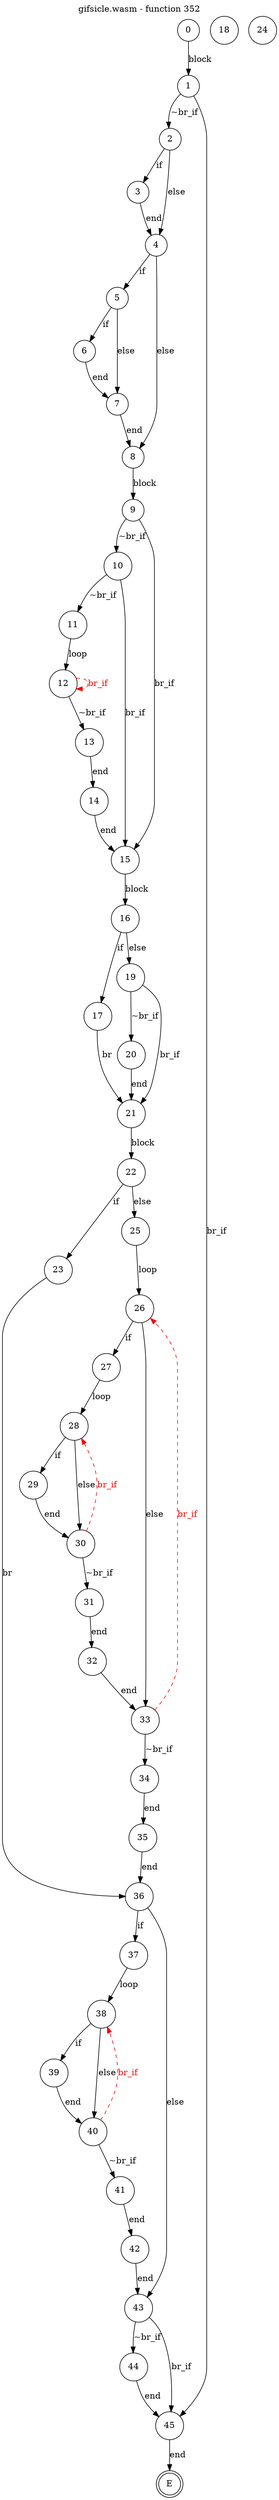 digraph finite_state_machine {
    label = "gifsicle.wasm - function 352"
    labelloc =  t
    labelfontsize = 16
    labelfontcolor = black
    labelfontname = "Helvetica"
    node [shape = doublecircle]; E ;
node [shape=circle, fontcolor=black, style="", label="0"]0
node [shape=circle, fontcolor=black, style="", label="1"]1
node [shape=circle, fontcolor=black, style="", label="2"]2
node [shape=circle, fontcolor=black, style="", label="3"]3
node [shape=circle, fontcolor=black, style="", label="4"]4
node [shape=circle, fontcolor=black, style="", label="5"]5
node [shape=circle, fontcolor=black, style="", label="6"]6
node [shape=circle, fontcolor=black, style="", label="7"]7
node [shape=circle, fontcolor=black, style="", label="8"]8
node [shape=circle, fontcolor=black, style="", label="9"]9
node [shape=circle, fontcolor=black, style="", label="10"]10
node [shape=circle, fontcolor=black, style="", label="11"]11
node [shape=circle, fontcolor=black, style="", label="12"]12
node [shape=circle, fontcolor=black, style="", label="13"]13
node [shape=circle, fontcolor=black, style="", label="14"]14
node [shape=circle, fontcolor=black, style="", label="15"]15
node [shape=circle, fontcolor=black, style="", label="16"]16
node [shape=circle, fontcolor=black, style="", label="17"]17
node [shape=circle, fontcolor=black, style="", label="18"]18
node [shape=circle, fontcolor=black, style="", label="19"]19
node [shape=circle, fontcolor=black, style="", label="20"]20
node [shape=circle, fontcolor=black, style="", label="21"]21
node [shape=circle, fontcolor=black, style="", label="22"]22
node [shape=circle, fontcolor=black, style="", label="23"]23
node [shape=circle, fontcolor=black, style="", label="24"]24
node [shape=circle, fontcolor=black, style="", label="25"]25
node [shape=circle, fontcolor=black, style="", label="26"]26
node [shape=circle, fontcolor=black, style="", label="27"]27
node [shape=circle, fontcolor=black, style="", label="28"]28
node [shape=circle, fontcolor=black, style="", label="29"]29
node [shape=circle, fontcolor=black, style="", label="30"]30
node [shape=circle, fontcolor=black, style="", label="31"]31
node [shape=circle, fontcolor=black, style="", label="32"]32
node [shape=circle, fontcolor=black, style="", label="33"]33
node [shape=circle, fontcolor=black, style="", label="34"]34
node [shape=circle, fontcolor=black, style="", label="35"]35
node [shape=circle, fontcolor=black, style="", label="36"]36
node [shape=circle, fontcolor=black, style="", label="37"]37
node [shape=circle, fontcolor=black, style="", label="38"]38
node [shape=circle, fontcolor=black, style="", label="39"]39
node [shape=circle, fontcolor=black, style="", label="40"]40
node [shape=circle, fontcolor=black, style="", label="41"]41
node [shape=circle, fontcolor=black, style="", label="42"]42
node [shape=circle, fontcolor=black, style="", label="43"]43
node [shape=circle, fontcolor=black, style="", label="44"]44
node [shape=circle, fontcolor=black, style="", label="45"]45
node [shape=circle, fontcolor=black, style="", label="E"]E
    0 -> 1[label="block"];
    1 -> 2[label="~br_if"];
    1 -> 45[label="br_if"];
    2 -> 3[label="if"];
    2 -> 4[label="else"];
    3 -> 4[label="end"];
    4 -> 5[label="if"];
    4 -> 8[label="else"];
    5 -> 6[label="if"];
    5 -> 7[label="else"];
    6 -> 7[label="end"];
    7 -> 8[label="end"];
    8 -> 9[label="block"];
    9 -> 10[label="~br_if"];
    9 -> 15[label="br_if"];
    10 -> 11[label="~br_if"];
    10 -> 15[label="br_if"];
    11 -> 12[label="loop"];
    12 -> 13[label="~br_if"];
    12 -> 12[style="dashed" color="red" fontcolor="red" label="br_if"];
    13 -> 14[label="end"];
    14 -> 15[label="end"];
    15 -> 16[label="block"];
    16 -> 17[label="if"];
    16 -> 19[label="else"];
    17 -> 21[label="br"];
    19 -> 20[label="~br_if"];
    19 -> 21[label="br_if"];
    20 -> 21[label="end"];
    21 -> 22[label="block"];
    22 -> 23[label="if"];
    22 -> 25[label="else"];
    23 -> 36[label="br"];
    25 -> 26[label="loop"];
    26 -> 27[label="if"];
    26 -> 33[label="else"];
    27 -> 28[label="loop"];
    28 -> 29[label="if"];
    28 -> 30[label="else"];
    29 -> 30[label="end"];
    30 -> 31[label="~br_if"];
    30 -> 28[style="dashed" color="red" fontcolor="red" label="br_if"];
    31 -> 32[label="end"];
    32 -> 33[label="end"];
    33 -> 34[label="~br_if"];
    33 -> 26[style="dashed" color="red" fontcolor="red" label="br_if"];
    34 -> 35[label="end"];
    35 -> 36[label="end"];
    36 -> 37[label="if"];
    36 -> 43[label="else"];
    37 -> 38[label="loop"];
    38 -> 39[label="if"];
    38 -> 40[label="else"];
    39 -> 40[label="end"];
    40 -> 41[label="~br_if"];
    40 -> 38[style="dashed" color="red" fontcolor="red" label="br_if"];
    41 -> 42[label="end"];
    42 -> 43[label="end"];
    43 -> 44[label="~br_if"];
    43 -> 45[label="br_if"];
    44 -> 45[label="end"];
    45 -> E[label="end"];
}
